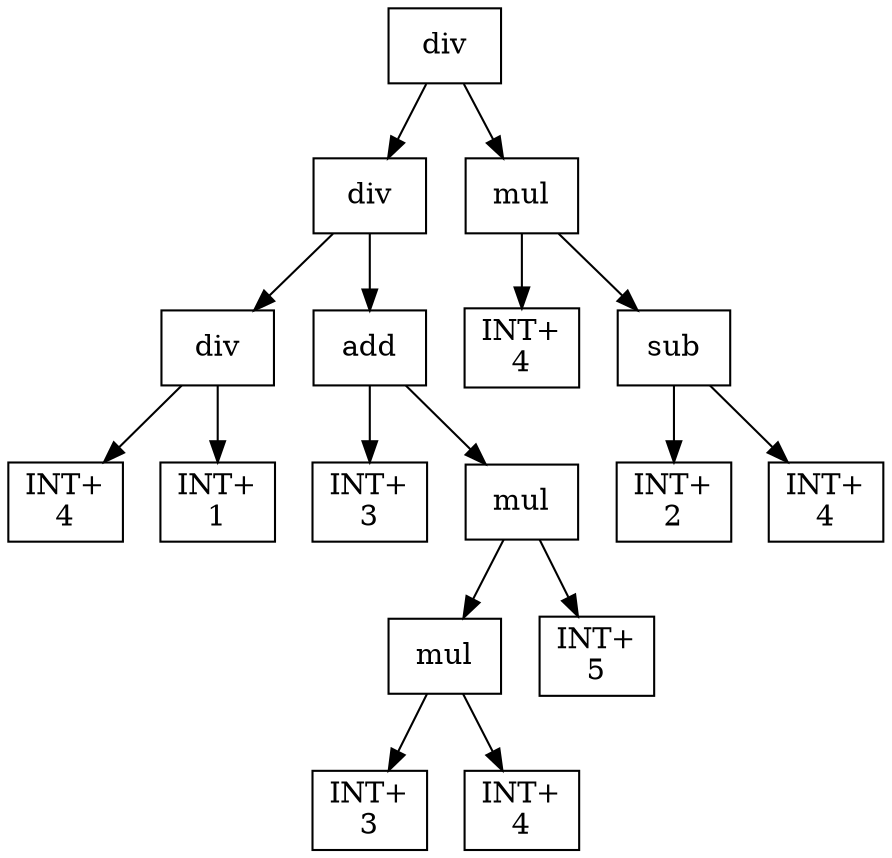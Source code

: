 digraph expr {
  node [shape=box];
  n1 [label="div"];
  n2 [label="div"];
  n3 [label="div"];
  n4 [label="INT+\n4"];
  n5 [label="INT+\n1"];
  n3 -> n4;
  n3 -> n5;
  n6 [label="add"];
  n7 [label="INT+\n3"];
  n8 [label="mul"];
  n9 [label="mul"];
  n10 [label="INT+\n3"];
  n11 [label="INT+\n4"];
  n9 -> n10;
  n9 -> n11;
  n12 [label="INT+\n5"];
  n8 -> n9;
  n8 -> n12;
  n6 -> n7;
  n6 -> n8;
  n2 -> n3;
  n2 -> n6;
  n13 [label="mul"];
  n14 [label="INT+\n4"];
  n15 [label="sub"];
  n16 [label="INT+\n2"];
  n17 [label="INT+\n4"];
  n15 -> n16;
  n15 -> n17;
  n13 -> n14;
  n13 -> n15;
  n1 -> n2;
  n1 -> n13;
}